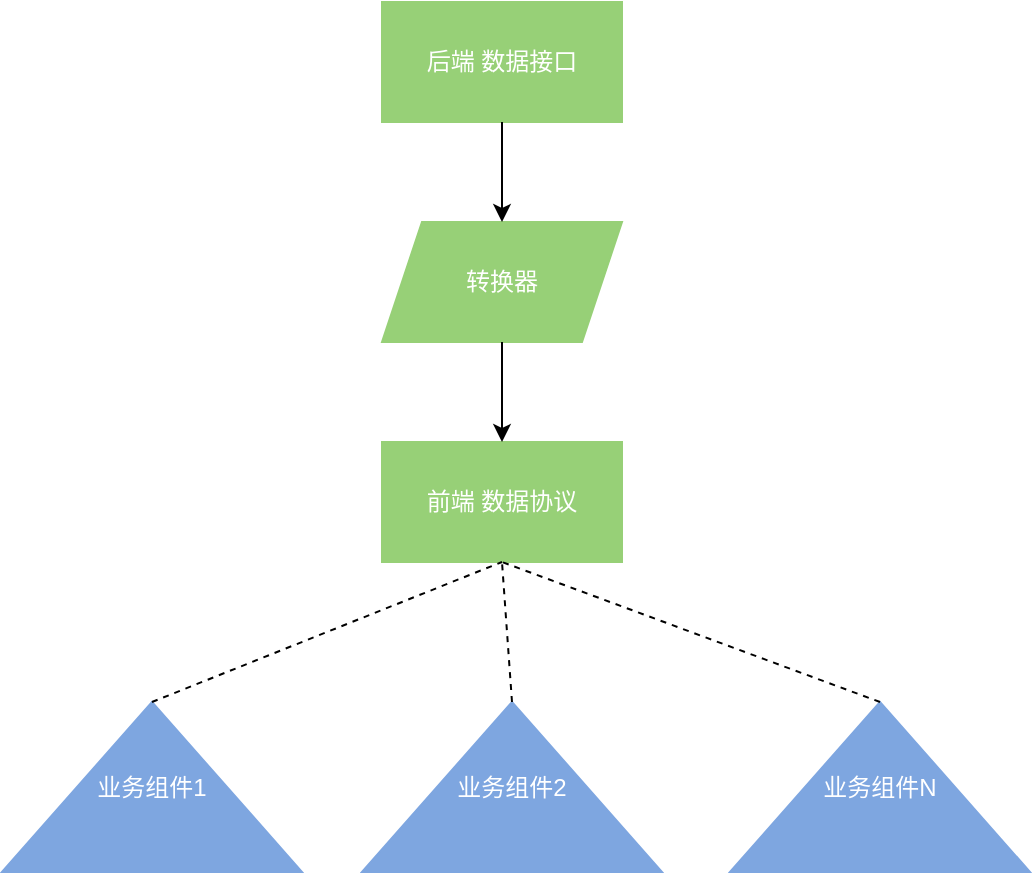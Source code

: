 <mxfile version="13.10.1" type="github">
  <diagram id="bvnqyPXvRYH4Tg_kPuXH" name="Page-1">
    <mxGraphModel dx="1026" dy="686" grid="1" gridSize="10" guides="1" tooltips="1" connect="1" arrows="1" fold="1" page="1" pageScale="1" pageWidth="827" pageHeight="1169" math="0" shadow="0">
      <root>
        <mxCell id="0" />
        <mxCell id="1" parent="0" />
        <mxCell id="ID-CcuY_OrSWUhiPE8Nc-2" value="&lt;font color=&quot;#ffffff&quot;&gt;后端 数据接口&lt;/font&gt;" style="rounded=0;whiteSpace=wrap;html=1;fillColor=#97D077;strokeColor=#97D077;" vertex="1" parent="1">
          <mxGeometry x="240" y="140" width="120" height="60" as="geometry" />
        </mxCell>
        <mxCell id="ID-CcuY_OrSWUhiPE8Nc-3" value="&lt;font color=&quot;#ffffff&quot;&gt;转换器&lt;/font&gt;" style="shape=parallelogram;perimeter=parallelogramPerimeter;whiteSpace=wrap;html=1;fixedSize=1;strokeColor=#97D077;fillColor=#97D077;" vertex="1" parent="1">
          <mxGeometry x="240" y="250" width="120" height="60" as="geometry" />
        </mxCell>
        <mxCell id="ID-CcuY_OrSWUhiPE8Nc-4" value="&lt;font color=&quot;#ffffff&quot;&gt;前端 数据协议&lt;/font&gt;" style="rounded=0;whiteSpace=wrap;html=1;strokeColor=#97D077;fillColor=#97D077;" vertex="1" parent="1">
          <mxGeometry x="240" y="360" width="120" height="60" as="geometry" />
        </mxCell>
        <mxCell id="ID-CcuY_OrSWUhiPE8Nc-5" value="&lt;font color=&quot;#ffffff&quot;&gt;业务组件1&lt;/font&gt;" style="triangle;whiteSpace=wrap;html=1;direction=north;fillColor=#7EA6E0;strokeColor=#7EA6E0;" vertex="1" parent="1">
          <mxGeometry x="50" y="490" width="150" height="85" as="geometry" />
        </mxCell>
        <mxCell id="ID-CcuY_OrSWUhiPE8Nc-6" value="&lt;font color=&quot;#ffffff&quot;&gt;业务组件2&lt;/font&gt;" style="triangle;whiteSpace=wrap;html=1;direction=north;fillColor=#7EA6E0;strokeColor=#7EA6E0;" vertex="1" parent="1">
          <mxGeometry x="230" y="490" width="150" height="85" as="geometry" />
        </mxCell>
        <mxCell id="ID-CcuY_OrSWUhiPE8Nc-7" value="&lt;font color=&quot;#ffffff&quot;&gt;业务组件N&lt;/font&gt;" style="triangle;whiteSpace=wrap;html=1;direction=north;fillColor=#7EA6E0;strokeColor=#7EA6E0;" vertex="1" parent="1">
          <mxGeometry x="414" y="490" width="150" height="85" as="geometry" />
        </mxCell>
        <mxCell id="ID-CcuY_OrSWUhiPE8Nc-8" value="" style="endArrow=classic;html=1;entryX=0.5;entryY=0;entryDx=0;entryDy=0;exitX=0.5;exitY=1;exitDx=0;exitDy=0;" edge="1" parent="1" source="ID-CcuY_OrSWUhiPE8Nc-2" target="ID-CcuY_OrSWUhiPE8Nc-3">
          <mxGeometry width="50" height="50" relative="1" as="geometry">
            <mxPoint x="280" y="220" as="sourcePoint" />
            <mxPoint x="330" y="170" as="targetPoint" />
          </mxGeometry>
        </mxCell>
        <mxCell id="ID-CcuY_OrSWUhiPE8Nc-9" value="" style="endArrow=classic;html=1;entryX=0.5;entryY=0;entryDx=0;entryDy=0;exitX=0.5;exitY=1;exitDx=0;exitDy=0;" edge="1" parent="1" source="ID-CcuY_OrSWUhiPE8Nc-3" target="ID-CcuY_OrSWUhiPE8Nc-4">
          <mxGeometry width="50" height="50" relative="1" as="geometry">
            <mxPoint x="299.5" y="310" as="sourcePoint" />
            <mxPoint x="299.5" y="360" as="targetPoint" />
          </mxGeometry>
        </mxCell>
        <mxCell id="ID-CcuY_OrSWUhiPE8Nc-13" value="" style="endArrow=none;dashed=1;html=1;exitX=1;exitY=0.5;exitDx=0;exitDy=0;entryX=0.5;entryY=1;entryDx=0;entryDy=0;" edge="1" parent="1" source="ID-CcuY_OrSWUhiPE8Nc-5" target="ID-CcuY_OrSWUhiPE8Nc-4">
          <mxGeometry width="50" height="50" relative="1" as="geometry">
            <mxPoint x="270" y="470" as="sourcePoint" />
            <mxPoint x="320" y="420" as="targetPoint" />
          </mxGeometry>
        </mxCell>
        <mxCell id="ID-CcuY_OrSWUhiPE8Nc-14" value="" style="endArrow=none;dashed=1;html=1;exitX=1;exitY=0.5;exitDx=0;exitDy=0;entryX=0.5;entryY=1;entryDx=0;entryDy=0;" edge="1" parent="1" source="ID-CcuY_OrSWUhiPE8Nc-6" target="ID-CcuY_OrSWUhiPE8Nc-4">
          <mxGeometry width="50" height="50" relative="1" as="geometry">
            <mxPoint x="150" y="500" as="sourcePoint" />
            <mxPoint x="325" y="430" as="targetPoint" />
          </mxGeometry>
        </mxCell>
        <mxCell id="ID-CcuY_OrSWUhiPE8Nc-17" value="" style="endArrow=none;dashed=1;html=1;exitX=1;exitY=0.5;exitDx=0;exitDy=0;entryX=0.5;entryY=1;entryDx=0;entryDy=0;" edge="1" parent="1" source="ID-CcuY_OrSWUhiPE8Nc-7" target="ID-CcuY_OrSWUhiPE8Nc-4">
          <mxGeometry width="50" height="50" relative="1" as="geometry">
            <mxPoint x="380" y="490" as="sourcePoint" />
            <mxPoint x="400" y="430" as="targetPoint" />
          </mxGeometry>
        </mxCell>
      </root>
    </mxGraphModel>
  </diagram>
</mxfile>
